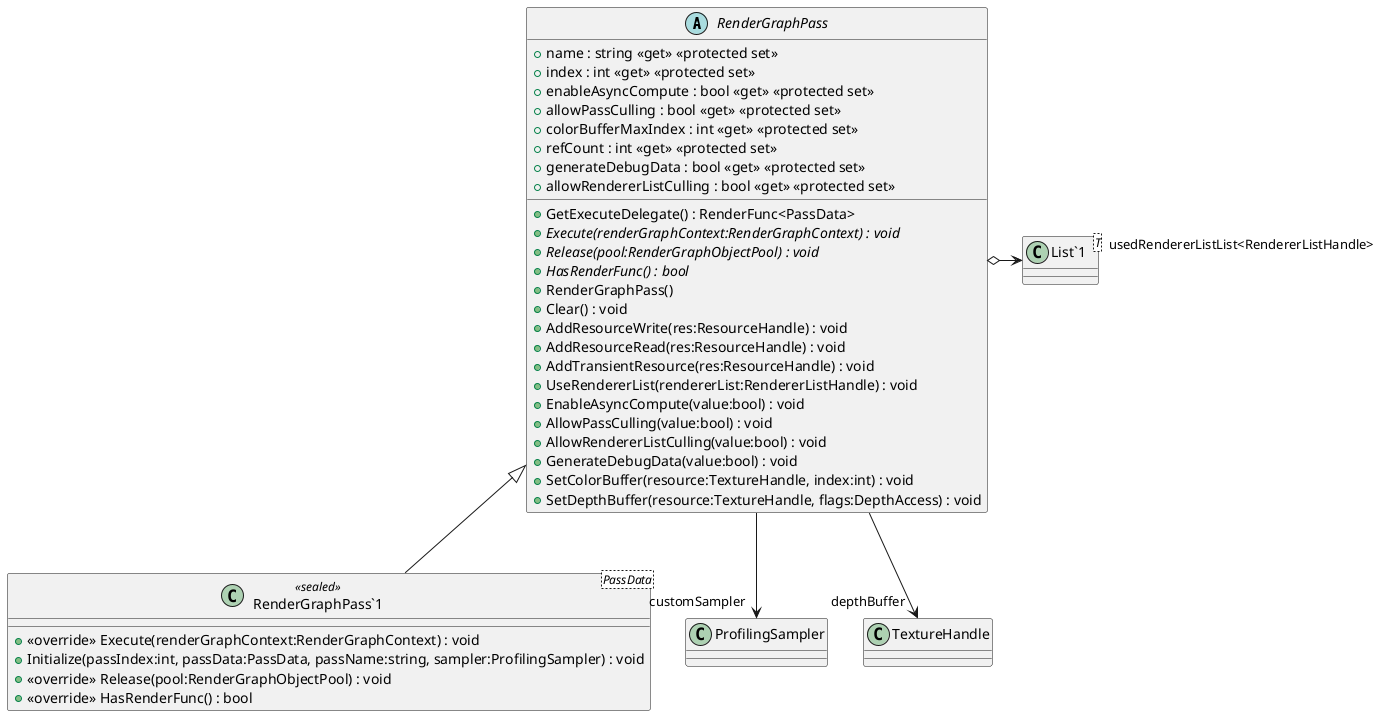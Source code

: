 @startuml
abstract class RenderGraphPass {
    + GetExecuteDelegate() : RenderFunc<PassData>
    + {abstract} Execute(renderGraphContext:RenderGraphContext) : void
    + {abstract} Release(pool:RenderGraphObjectPool) : void
    + {abstract} HasRenderFunc() : bool
    + name : string <<get>> <<protected set>>
    + index : int <<get>> <<protected set>>
    + enableAsyncCompute : bool <<get>> <<protected set>>
    + allowPassCulling : bool <<get>> <<protected set>>
    + colorBufferMaxIndex : int <<get>> <<protected set>>
    + refCount : int <<get>> <<protected set>>
    + generateDebugData : bool <<get>> <<protected set>>
    + allowRendererListCulling : bool <<get>> <<protected set>>
    + RenderGraphPass()
    + Clear() : void
    + AddResourceWrite(res:ResourceHandle) : void
    + AddResourceRead(res:ResourceHandle) : void
    + AddTransientResource(res:ResourceHandle) : void
    + UseRendererList(rendererList:RendererListHandle) : void
    + EnableAsyncCompute(value:bool) : void
    + AllowPassCulling(value:bool) : void
    + AllowRendererListCulling(value:bool) : void
    + GenerateDebugData(value:bool) : void
    + SetColorBuffer(resource:TextureHandle, index:int) : void
    + SetDepthBuffer(resource:TextureHandle, flags:DepthAccess) : void
}
class "RenderGraphPass`1"<PassData> <<sealed>> {
    + <<override>> Execute(renderGraphContext:RenderGraphContext) : void
    + Initialize(passIndex:int, passData:PassData, passName:string, sampler:ProfilingSampler) : void
    + <<override>> Release(pool:RenderGraphObjectPool) : void
    + <<override>> HasRenderFunc() : bool
}
class "List`1"<T> {
}
RenderGraphPass --> "customSampler" ProfilingSampler
RenderGraphPass --> "depthBuffer" TextureHandle
RenderGraphPass o-> "usedRendererListList<RendererListHandle>" "List`1"
RenderGraphPass <|-- "RenderGraphPass`1"
@enduml
